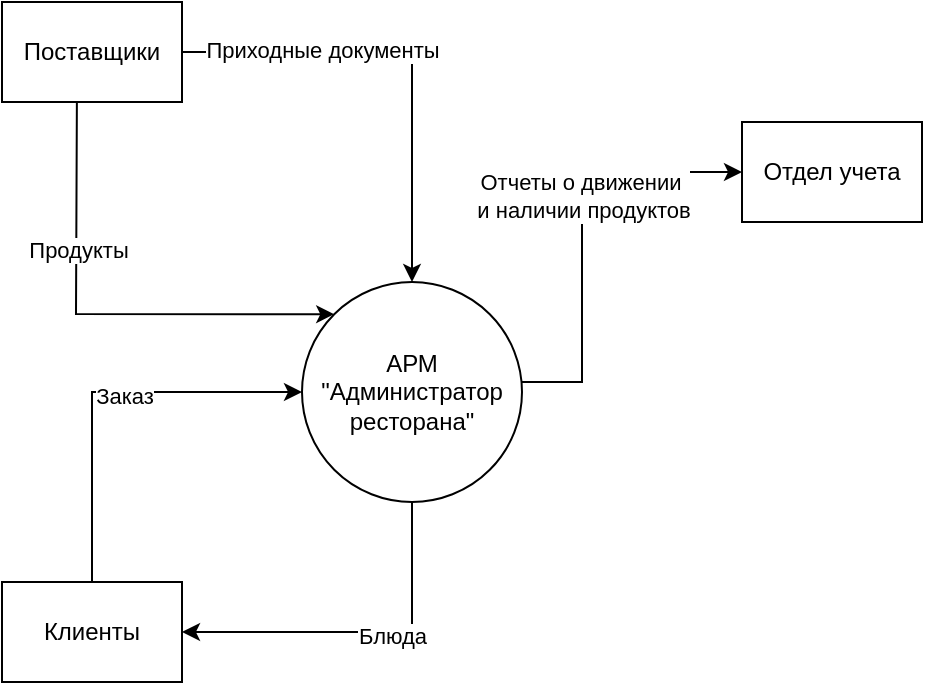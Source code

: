 <mxfile version="21.3.2" type="device">
  <diagram name="Страница 1" id="11j44J4aMWJnoxPgVAUS">
    <mxGraphModel dx="521" dy="555" grid="1" gridSize="10" guides="1" tooltips="1" connect="1" arrows="1" fold="1" page="1" pageScale="1" pageWidth="827" pageHeight="1169" math="0" shadow="0">
      <root>
        <mxCell id="0" />
        <mxCell id="1" parent="0" />
        <mxCell id="lNbD9oMvBeQjA2AYJ953-1" value="АРМ &quot;Администратор ресторана&quot;" style="ellipse;whiteSpace=wrap;html=1;aspect=fixed;" vertex="1" parent="1">
          <mxGeometry x="230" y="220" width="110" height="110" as="geometry" />
        </mxCell>
        <mxCell id="lNbD9oMvBeQjA2AYJ953-2" value="Клиенты" style="rounded=0;whiteSpace=wrap;html=1;" vertex="1" parent="1">
          <mxGeometry x="80" y="370" width="90" height="50" as="geometry" />
        </mxCell>
        <mxCell id="lNbD9oMvBeQjA2AYJ953-3" value="Отдел учета" style="rounded=0;whiteSpace=wrap;html=1;" vertex="1" parent="1">
          <mxGeometry x="450" y="140" width="90" height="50" as="geometry" />
        </mxCell>
        <mxCell id="lNbD9oMvBeQjA2AYJ953-4" value="Поставщики" style="rounded=0;whiteSpace=wrap;html=1;" vertex="1" parent="1">
          <mxGeometry x="80" y="80" width="90" height="50" as="geometry" />
        </mxCell>
        <mxCell id="lNbD9oMvBeQjA2AYJ953-5" value="" style="endArrow=classic;html=1;rounded=0;exitX=0.5;exitY=0;exitDx=0;exitDy=0;entryX=0;entryY=0.5;entryDx=0;entryDy=0;" edge="1" parent="1" source="lNbD9oMvBeQjA2AYJ953-2" target="lNbD9oMvBeQjA2AYJ953-1">
          <mxGeometry width="50" height="50" relative="1" as="geometry">
            <mxPoint x="130" y="360" as="sourcePoint" />
            <mxPoint x="180" y="310" as="targetPoint" />
            <Array as="points">
              <mxPoint x="125" y="275" />
            </Array>
          </mxGeometry>
        </mxCell>
        <mxCell id="lNbD9oMvBeQjA2AYJ953-7" value="Заказ" style="edgeLabel;html=1;align=center;verticalAlign=middle;resizable=0;points=[];" vertex="1" connectable="0" parent="lNbD9oMvBeQjA2AYJ953-5">
          <mxGeometry x="0.11" y="-2" relative="1" as="geometry">
            <mxPoint as="offset" />
          </mxGeometry>
        </mxCell>
        <mxCell id="lNbD9oMvBeQjA2AYJ953-8" value="" style="endArrow=classic;html=1;rounded=0;exitX=0.5;exitY=1;exitDx=0;exitDy=0;entryX=1;entryY=0.5;entryDx=0;entryDy=0;" edge="1" parent="1" source="lNbD9oMvBeQjA2AYJ953-1" target="lNbD9oMvBeQjA2AYJ953-2">
          <mxGeometry width="50" height="50" relative="1" as="geometry">
            <mxPoint x="260" y="320" as="sourcePoint" />
            <mxPoint x="310" y="270" as="targetPoint" />
            <Array as="points">
              <mxPoint x="285" y="395" />
            </Array>
          </mxGeometry>
        </mxCell>
        <mxCell id="lNbD9oMvBeQjA2AYJ953-9" value="Блюда" style="edgeLabel;html=1;align=center;verticalAlign=middle;resizable=0;points=[];" vertex="1" connectable="0" parent="lNbD9oMvBeQjA2AYJ953-8">
          <mxGeometry x="-0.167" y="2" relative="1" as="geometry">
            <mxPoint as="offset" />
          </mxGeometry>
        </mxCell>
        <mxCell id="lNbD9oMvBeQjA2AYJ953-10" value="" style="endArrow=classic;html=1;rounded=0;entryX=0;entryY=0.5;entryDx=0;entryDy=0;" edge="1" parent="1" target="lNbD9oMvBeQjA2AYJ953-3">
          <mxGeometry width="50" height="50" relative="1" as="geometry">
            <mxPoint x="340" y="270" as="sourcePoint" />
            <mxPoint x="390" y="220" as="targetPoint" />
            <Array as="points">
              <mxPoint x="370" y="270" />
              <mxPoint x="370" y="220" />
              <mxPoint x="370" y="165" />
            </Array>
          </mxGeometry>
        </mxCell>
        <mxCell id="lNbD9oMvBeQjA2AYJ953-11" value="Отчеты о движении&lt;br&gt;&amp;nbsp;и наличии продуктов" style="edgeLabel;html=1;align=center;verticalAlign=middle;resizable=0;points=[];" vertex="1" connectable="0" parent="lNbD9oMvBeQjA2AYJ953-10">
          <mxGeometry x="0.142" y="1" relative="1" as="geometry">
            <mxPoint as="offset" />
          </mxGeometry>
        </mxCell>
        <mxCell id="lNbD9oMvBeQjA2AYJ953-12" value="" style="endArrow=classic;html=1;rounded=0;exitX=0.416;exitY=1;exitDx=0;exitDy=0;exitPerimeter=0;entryX=0;entryY=0;entryDx=0;entryDy=0;" edge="1" parent="1" source="lNbD9oMvBeQjA2AYJ953-4" target="lNbD9oMvBeQjA2AYJ953-1">
          <mxGeometry width="50" height="50" relative="1" as="geometry">
            <mxPoint x="260" y="320" as="sourcePoint" />
            <mxPoint x="310" y="270" as="targetPoint" />
            <Array as="points">
              <mxPoint x="117" y="236" />
            </Array>
          </mxGeometry>
        </mxCell>
        <mxCell id="lNbD9oMvBeQjA2AYJ953-13" value="Продукты" style="edgeLabel;html=1;align=center;verticalAlign=middle;resizable=0;points=[];" vertex="1" connectable="0" parent="lNbD9oMvBeQjA2AYJ953-12">
          <mxGeometry x="-0.369" y="1" relative="1" as="geometry">
            <mxPoint as="offset" />
          </mxGeometry>
        </mxCell>
        <mxCell id="lNbD9oMvBeQjA2AYJ953-14" value="" style="endArrow=classic;html=1;rounded=0;exitX=1;exitY=0.5;exitDx=0;exitDy=0;entryX=0.5;entryY=0;entryDx=0;entryDy=0;" edge="1" parent="1" source="lNbD9oMvBeQjA2AYJ953-4" target="lNbD9oMvBeQjA2AYJ953-1">
          <mxGeometry width="50" height="50" relative="1" as="geometry">
            <mxPoint x="260" y="320" as="sourcePoint" />
            <mxPoint x="310" y="270" as="targetPoint" />
            <Array as="points">
              <mxPoint x="285" y="105" />
            </Array>
          </mxGeometry>
        </mxCell>
        <mxCell id="lNbD9oMvBeQjA2AYJ953-15" value="Приходные документы" style="edgeLabel;html=1;align=center;verticalAlign=middle;resizable=0;points=[];" vertex="1" connectable="0" parent="lNbD9oMvBeQjA2AYJ953-14">
          <mxGeometry x="-0.391" y="1" relative="1" as="geometry">
            <mxPoint as="offset" />
          </mxGeometry>
        </mxCell>
      </root>
    </mxGraphModel>
  </diagram>
</mxfile>
